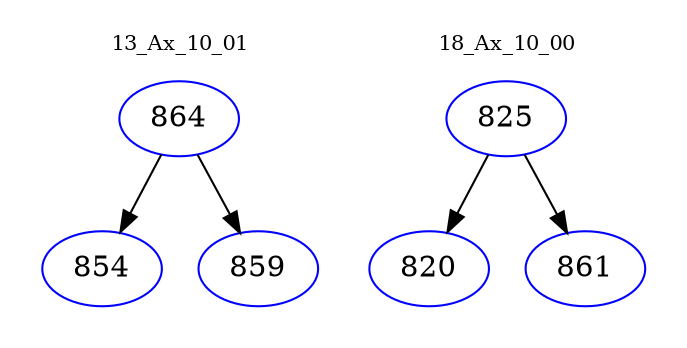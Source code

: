 digraph{
subgraph cluster_0 {
color = white
label = "13_Ax_10_01";
fontsize=10;
T0_864 [label="864", color="blue"]
T0_864 -> T0_854 [color="black"]
T0_854 [label="854", color="blue"]
T0_864 -> T0_859 [color="black"]
T0_859 [label="859", color="blue"]
}
subgraph cluster_1 {
color = white
label = "18_Ax_10_00";
fontsize=10;
T1_825 [label="825", color="blue"]
T1_825 -> T1_820 [color="black"]
T1_820 [label="820", color="blue"]
T1_825 -> T1_861 [color="black"]
T1_861 [label="861", color="blue"]
}
}
